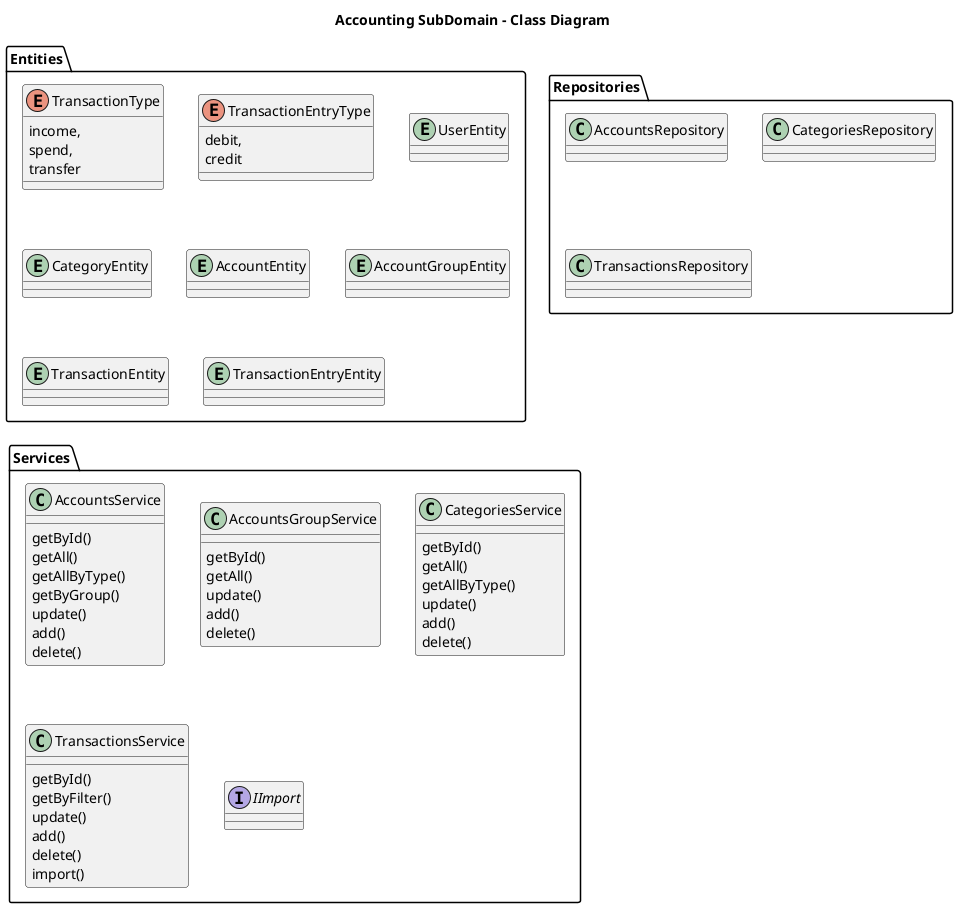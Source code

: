 @startuml

title Accounting SubDomain - Class Diagram

folder Entities {
  enum TransactionType {
    income,
    spend,
    transfer
  }
  enum TransactionEntryType {
    debit,
    credit
  }
  entity UserEntity
  entity CategoryEntity
  entity AccountEntity
  entity AccountGroupEntity
  entity TransactionEntity
  entity TransactionEntryEntity
}

folder Repositories {
  class AccountsRepository
  class CategoriesRepository
  class TransactionsRepository
}

folder Services {
  class AccountsService {
    getById()
    getAll()
    getAllByType()
    getByGroup()
    update()
    add()
    delete()
  }

  class AccountsGroupService {
    getById()
    getAll()
    update()
    add()
    delete()
  }

  class CategoriesService {
    getById()
    getAll()
    getAllByType()
    update()
    add()
    delete()
  }

  class TransactionsService {
    getById()
    getByFilter()
    update()
    add()
    delete()
    import()
  }

  interface IImport
}

@enduml